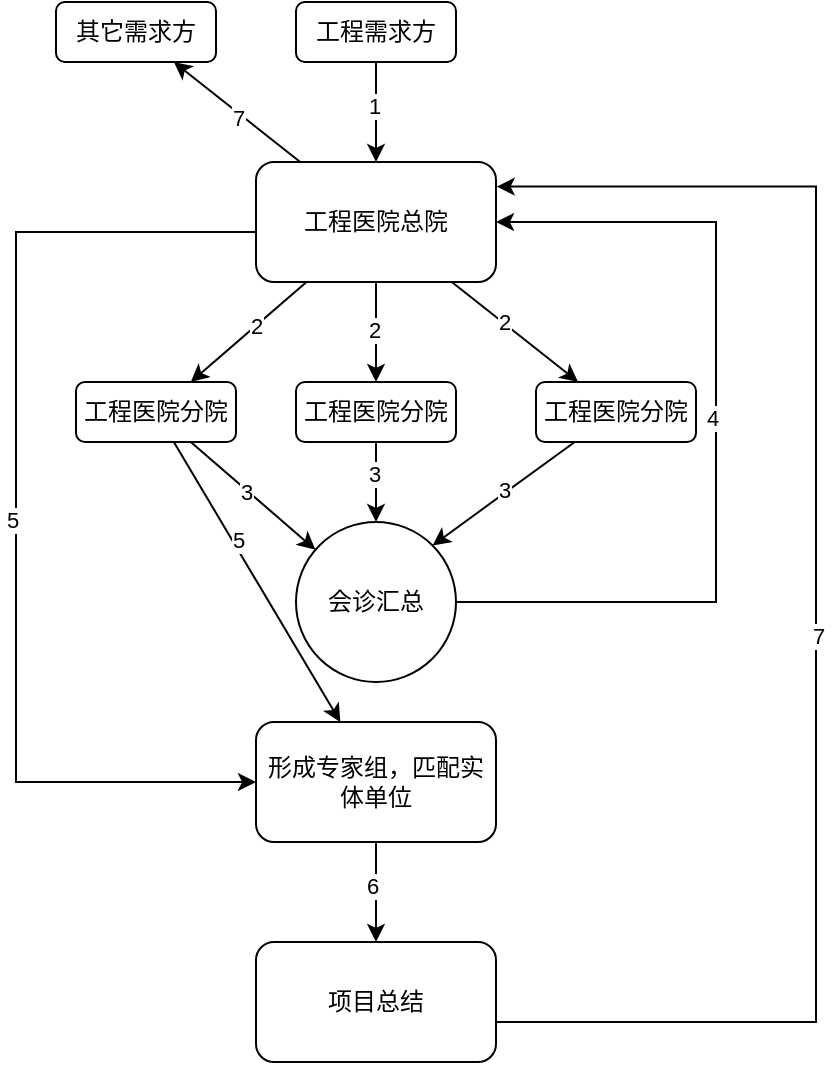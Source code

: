 <mxfile version="28.0.4">
  <diagram name="第 1 页" id="w0d19rZZEnFWZGUEVRRd">
    <mxGraphModel dx="1089" dy="585" grid="1" gridSize="10" guides="1" tooltips="1" connect="1" arrows="1" fold="1" page="1" pageScale="1" pageWidth="827" pageHeight="1169" math="0" shadow="0">
      <root>
        <mxCell id="0" />
        <mxCell id="1" parent="0" />
        <mxCell id="FFQX_2HorbTGifsQEhxJ-4" style="edgeStyle=orthogonalEdgeStyle;rounded=0;orthogonalLoop=1;jettySize=auto;html=1;snapToPoint=1;fixDash=0;comic=0;" parent="1" source="FFQX_2HorbTGifsQEhxJ-1" target="FFQX_2HorbTGifsQEhxJ-3" edge="1">
          <mxGeometry relative="1" as="geometry" />
        </mxCell>
        <mxCell id="-ZsFD4uYbaoyHxgvSQrd-5" value="1" style="edgeLabel;html=1;align=center;verticalAlign=middle;resizable=0;points=[];" vertex="1" connectable="0" parent="FFQX_2HorbTGifsQEhxJ-4">
          <mxGeometry x="-0.138" y="-1" relative="1" as="geometry">
            <mxPoint as="offset" />
          </mxGeometry>
        </mxCell>
        <mxCell id="FFQX_2HorbTGifsQEhxJ-1" value="工程需求方" style="rounded=1;whiteSpace=wrap;html=1;" parent="1" vertex="1">
          <mxGeometry x="310" y="260" width="80" height="30" as="geometry" />
        </mxCell>
        <mxCell id="FFQX_2HorbTGifsQEhxJ-6" style="rounded=0;orthogonalLoop=1;jettySize=auto;html=1;" parent="1" source="FFQX_2HorbTGifsQEhxJ-3" target="FFQX_2HorbTGifsQEhxJ-5" edge="1">
          <mxGeometry relative="1" as="geometry" />
        </mxCell>
        <mxCell id="-ZsFD4uYbaoyHxgvSQrd-6" value="2" style="edgeLabel;html=1;align=center;verticalAlign=middle;resizable=0;points=[];" vertex="1" connectable="0" parent="FFQX_2HorbTGifsQEhxJ-6">
          <mxGeometry x="-0.13" relative="1" as="geometry">
            <mxPoint as="offset" />
          </mxGeometry>
        </mxCell>
        <mxCell id="FFQX_2HorbTGifsQEhxJ-8" style="rounded=0;orthogonalLoop=1;jettySize=auto;html=1;" parent="1" source="FFQX_2HorbTGifsQEhxJ-3" target="FFQX_2HorbTGifsQEhxJ-7" edge="1">
          <mxGeometry relative="1" as="geometry" />
        </mxCell>
        <mxCell id="-ZsFD4uYbaoyHxgvSQrd-7" value="2" style="edgeLabel;html=1;align=center;verticalAlign=middle;resizable=0;points=[];" vertex="1" connectable="0" parent="FFQX_2HorbTGifsQEhxJ-8">
          <mxGeometry x="-0.048" y="-1" relative="1" as="geometry">
            <mxPoint as="offset" />
          </mxGeometry>
        </mxCell>
        <mxCell id="FFQX_2HorbTGifsQEhxJ-10" style="rounded=0;orthogonalLoop=1;jettySize=auto;html=1;" parent="1" source="FFQX_2HorbTGifsQEhxJ-3" target="FFQX_2HorbTGifsQEhxJ-9" edge="1">
          <mxGeometry relative="1" as="geometry" />
        </mxCell>
        <mxCell id="-ZsFD4uYbaoyHxgvSQrd-8" value="2" style="edgeLabel;html=1;align=center;verticalAlign=middle;resizable=0;points=[];" vertex="1" connectable="0" parent="FFQX_2HorbTGifsQEhxJ-10">
          <mxGeometry x="-0.189" y="1" relative="1" as="geometry">
            <mxPoint as="offset" />
          </mxGeometry>
        </mxCell>
        <mxCell id="FFQX_2HorbTGifsQEhxJ-17" style="edgeStyle=orthogonalEdgeStyle;rounded=0;orthogonalLoop=1;jettySize=auto;html=1;entryX=0;entryY=0.5;entryDx=0;entryDy=0;exitX=0;exitY=0.5;exitDx=0;exitDy=0;snapToPoint=1;" parent="1" source="FFQX_2HorbTGifsQEhxJ-3" target="FFQX_2HorbTGifsQEhxJ-18" edge="1">
          <mxGeometry relative="1" as="geometry">
            <mxPoint x="170" y="660" as="targetPoint" />
            <Array as="points">
              <mxPoint x="290" y="375" />
              <mxPoint x="170" y="375" />
              <mxPoint x="170" y="650" />
            </Array>
          </mxGeometry>
        </mxCell>
        <mxCell id="-ZsFD4uYbaoyHxgvSQrd-13" value="5" style="edgeLabel;html=1;align=center;verticalAlign=middle;resizable=0;points=[];" vertex="1" connectable="0" parent="FFQX_2HorbTGifsQEhxJ-17">
          <mxGeometry x="0.033" y="-2" relative="1" as="geometry">
            <mxPoint as="offset" />
          </mxGeometry>
        </mxCell>
        <mxCell id="-ZsFD4uYbaoyHxgvSQrd-18" style="rounded=0;orthogonalLoop=1;jettySize=auto;html=1;" edge="1" parent="1" source="FFQX_2HorbTGifsQEhxJ-3" target="-ZsFD4uYbaoyHxgvSQrd-15">
          <mxGeometry relative="1" as="geometry" />
        </mxCell>
        <mxCell id="-ZsFD4uYbaoyHxgvSQrd-19" value="7" style="edgeLabel;html=1;align=center;verticalAlign=middle;resizable=0;points=[];" vertex="1" connectable="0" parent="-ZsFD4uYbaoyHxgvSQrd-18">
          <mxGeometry x="-0.052" y="2" relative="1" as="geometry">
            <mxPoint as="offset" />
          </mxGeometry>
        </mxCell>
        <mxCell id="FFQX_2HorbTGifsQEhxJ-3" value="工程医院总院" style="rounded=1;whiteSpace=wrap;html=1;" parent="1" vertex="1">
          <mxGeometry x="290" y="340" width="120" height="60" as="geometry" />
        </mxCell>
        <mxCell id="FFQX_2HorbTGifsQEhxJ-12" style="rounded=0;orthogonalLoop=1;jettySize=auto;html=1;" parent="1" source="FFQX_2HorbTGifsQEhxJ-5" target="FFQX_2HorbTGifsQEhxJ-11" edge="1">
          <mxGeometry relative="1" as="geometry" />
        </mxCell>
        <mxCell id="-ZsFD4uYbaoyHxgvSQrd-9" value="3" style="edgeLabel;html=1;align=center;verticalAlign=middle;resizable=0;points=[];" vertex="1" connectable="0" parent="FFQX_2HorbTGifsQEhxJ-12">
          <mxGeometry x="-0.107" y="-1" relative="1" as="geometry">
            <mxPoint as="offset" />
          </mxGeometry>
        </mxCell>
        <mxCell id="FFQX_2HorbTGifsQEhxJ-19" style="rounded=0;orthogonalLoop=1;jettySize=auto;html=1;" parent="1" source="FFQX_2HorbTGifsQEhxJ-5" target="FFQX_2HorbTGifsQEhxJ-18" edge="1">
          <mxGeometry relative="1" as="geometry" />
        </mxCell>
        <mxCell id="-ZsFD4uYbaoyHxgvSQrd-14" value="5" style="edgeLabel;html=1;align=center;verticalAlign=middle;resizable=0;points=[];" vertex="1" connectable="0" parent="FFQX_2HorbTGifsQEhxJ-19">
          <mxGeometry x="-0.288" y="2" relative="1" as="geometry">
            <mxPoint as="offset" />
          </mxGeometry>
        </mxCell>
        <mxCell id="FFQX_2HorbTGifsQEhxJ-5" value="工程医院分院" style="rounded=1;whiteSpace=wrap;html=1;" parent="1" vertex="1">
          <mxGeometry x="200" y="450" width="80" height="30" as="geometry" />
        </mxCell>
        <mxCell id="FFQX_2HorbTGifsQEhxJ-13" style="rounded=0;orthogonalLoop=1;jettySize=auto;html=1;" parent="1" source="FFQX_2HorbTGifsQEhxJ-7" target="FFQX_2HorbTGifsQEhxJ-11" edge="1">
          <mxGeometry relative="1" as="geometry" />
        </mxCell>
        <mxCell id="-ZsFD4uYbaoyHxgvSQrd-10" value="3" style="edgeLabel;html=1;align=center;verticalAlign=middle;resizable=0;points=[];" vertex="1" connectable="0" parent="FFQX_2HorbTGifsQEhxJ-13">
          <mxGeometry x="-0.188" y="-1" relative="1" as="geometry">
            <mxPoint as="offset" />
          </mxGeometry>
        </mxCell>
        <mxCell id="FFQX_2HorbTGifsQEhxJ-7" value="工程医院分院" style="rounded=1;whiteSpace=wrap;html=1;" parent="1" vertex="1">
          <mxGeometry x="310" y="450" width="80" height="30" as="geometry" />
        </mxCell>
        <mxCell id="FFQX_2HorbTGifsQEhxJ-14" style="rounded=0;orthogonalLoop=1;jettySize=auto;html=1;entryX=1;entryY=0;entryDx=0;entryDy=0;" parent="1" source="FFQX_2HorbTGifsQEhxJ-9" target="FFQX_2HorbTGifsQEhxJ-11" edge="1">
          <mxGeometry relative="1" as="geometry" />
        </mxCell>
        <mxCell id="-ZsFD4uYbaoyHxgvSQrd-11" value="3" style="edgeLabel;html=1;align=center;verticalAlign=middle;resizable=0;points=[];" vertex="1" connectable="0" parent="FFQX_2HorbTGifsQEhxJ-14">
          <mxGeometry x="-0.017" y="-2" relative="1" as="geometry">
            <mxPoint as="offset" />
          </mxGeometry>
        </mxCell>
        <mxCell id="FFQX_2HorbTGifsQEhxJ-9" value="工程医院分院" style="rounded=1;whiteSpace=wrap;html=1;" parent="1" vertex="1">
          <mxGeometry x="430" y="450" width="80" height="30" as="geometry" />
        </mxCell>
        <mxCell id="FFQX_2HorbTGifsQEhxJ-15" style="edgeStyle=orthogonalEdgeStyle;rounded=0;orthogonalLoop=1;jettySize=auto;html=1;entryX=1;entryY=0.5;entryDx=0;entryDy=0;exitX=1;exitY=0.5;exitDx=0;exitDy=0;" parent="1" source="FFQX_2HorbTGifsQEhxJ-11" target="FFQX_2HorbTGifsQEhxJ-3" edge="1">
          <mxGeometry relative="1" as="geometry">
            <Array as="points">
              <mxPoint x="520" y="560" />
              <mxPoint x="520" y="370" />
            </Array>
          </mxGeometry>
        </mxCell>
        <mxCell id="-ZsFD4uYbaoyHxgvSQrd-12" value="4" style="edgeLabel;html=1;align=center;verticalAlign=middle;resizable=0;points=[];" vertex="1" connectable="0" parent="FFQX_2HorbTGifsQEhxJ-15">
          <mxGeometry x="0.034" y="2" relative="1" as="geometry">
            <mxPoint as="offset" />
          </mxGeometry>
        </mxCell>
        <mxCell id="FFQX_2HorbTGifsQEhxJ-11" value="会诊汇总" style="ellipse;whiteSpace=wrap;html=1;aspect=fixed;" parent="1" vertex="1">
          <mxGeometry x="310" y="520" width="80" height="80" as="geometry" />
        </mxCell>
        <mxCell id="FFQX_2HorbTGifsQEhxJ-18" value="形成专家组，匹配实体单位" style="rounded=1;whiteSpace=wrap;html=1;" parent="1" vertex="1">
          <mxGeometry x="290" y="620" width="120" height="60" as="geometry" />
        </mxCell>
        <mxCell id="FFQX_2HorbTGifsQEhxJ-23" style="edgeStyle=orthogonalEdgeStyle;rounded=0;orthogonalLoop=1;jettySize=auto;html=1;" parent="1" source="FFQX_2HorbTGifsQEhxJ-18" target="FFQX_2HorbTGifsQEhxJ-22" edge="1">
          <mxGeometry relative="1" as="geometry">
            <mxPoint x="350" y="810" as="sourcePoint" />
          </mxGeometry>
        </mxCell>
        <mxCell id="-ZsFD4uYbaoyHxgvSQrd-16" value="6" style="edgeLabel;html=1;align=center;verticalAlign=middle;resizable=0;points=[];" vertex="1" connectable="0" parent="FFQX_2HorbTGifsQEhxJ-23">
          <mxGeometry x="-0.138" y="-2" relative="1" as="geometry">
            <mxPoint as="offset" />
          </mxGeometry>
        </mxCell>
        <mxCell id="FFQX_2HorbTGifsQEhxJ-24" style="edgeStyle=orthogonalEdgeStyle;rounded=0;orthogonalLoop=1;jettySize=auto;html=1;entryX=1.003;entryY=0.205;entryDx=0;entryDy=0;entryPerimeter=0;exitX=1;exitY=0.5;exitDx=0;exitDy=0;" parent="1" source="FFQX_2HorbTGifsQEhxJ-22" target="FFQX_2HorbTGifsQEhxJ-3" edge="1">
          <mxGeometry relative="1" as="geometry">
            <Array as="points">
              <mxPoint x="570" y="770" />
              <mxPoint x="570" y="352" />
            </Array>
            <mxPoint x="430" y="770" as="sourcePoint" />
          </mxGeometry>
        </mxCell>
        <mxCell id="-ZsFD4uYbaoyHxgvSQrd-17" value="7" style="edgeLabel;html=1;align=center;verticalAlign=middle;resizable=0;points=[];" vertex="1" connectable="0" parent="FFQX_2HorbTGifsQEhxJ-24">
          <mxGeometry x="-0.029" y="-1" relative="1" as="geometry">
            <mxPoint as="offset" />
          </mxGeometry>
        </mxCell>
        <mxCell id="FFQX_2HorbTGifsQEhxJ-22" value="项目总结" style="rounded=1;whiteSpace=wrap;html=1;" parent="1" vertex="1">
          <mxGeometry x="290" y="730" width="120" height="60" as="geometry" />
        </mxCell>
        <mxCell id="-ZsFD4uYbaoyHxgvSQrd-15" value="其它需求方" style="rounded=1;whiteSpace=wrap;html=1;" vertex="1" parent="1">
          <mxGeometry x="190" y="260" width="80" height="30" as="geometry" />
        </mxCell>
      </root>
    </mxGraphModel>
  </diagram>
</mxfile>
